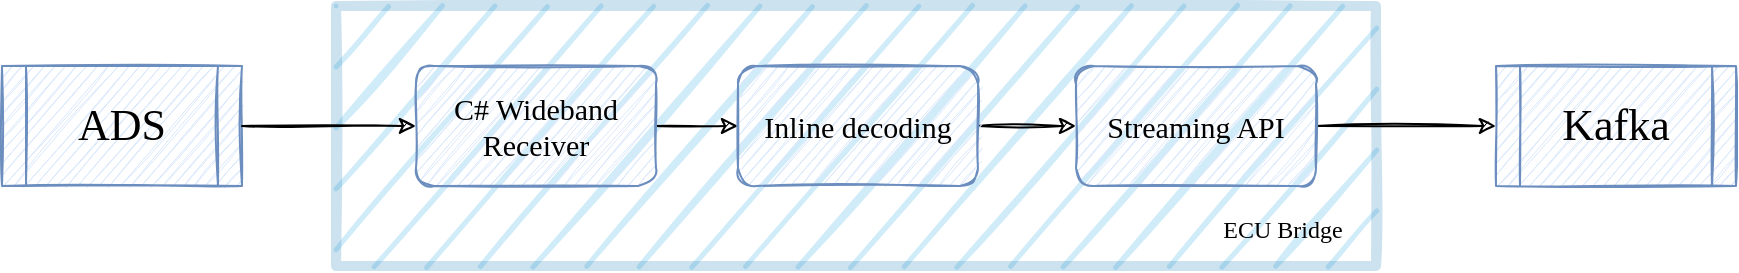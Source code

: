 <mxfile version="15.8.2" type="device"><diagram id="YwGS95V7L74120_J-SSq" name="intro"><mxGraphModel dx="1422" dy="705" grid="1" gridSize="10" guides="1" tooltips="1" connect="1" arrows="1" fold="1" page="1" pageScale="1" pageWidth="1654" pageHeight="1169" math="0" shadow="0"><root><mxCell id="0"/><mxCell id="1" parent="0"/><mxCell id="7Iot3GpaVfQU5DV1Gxr4-2" value="" style="rounded=0;whiteSpace=wrap;html=1;sketch=1;strokeWidth=5;strokeColor=#006EAF;fontFamily=pangolin, cursive;align=right;labelPosition=right;verticalLabelPosition=bottom;verticalAlign=top;fillColor=#1ba1e2;fontColor=#ffffff;opacity=20;" vertex="1" parent="1"><mxGeometry x="470" y="280" width="520" height="130" as="geometry"/></mxCell><mxCell id="7Iot3GpaVfQU5DV1Gxr4-9" value="" style="edgeStyle=orthogonalEdgeStyle;rounded=0;orthogonalLoop=1;jettySize=auto;html=1;entryX=0;entryY=0.5;entryDx=0;entryDy=0;sketch=1;" edge="1" parent="1" source="z5FCvfFWmcggTqftbsSy-3" target="7Iot3GpaVfQU5DV1Gxr4-10"><mxGeometry relative="1" as="geometry"><mxPoint x="670" y="340" as="targetPoint"/></mxGeometry></mxCell><mxCell id="7Iot3GpaVfQU5DV1Gxr4-1" value="&lt;font face=&quot;pangolin, cursive&quot; style=&quot;font-size: 22px&quot;&gt;ADS&lt;/font&gt;" style="shape=process;whiteSpace=wrap;html=1;backgroundOutline=1;sketch=1;fillColor=#dae8fc;strokeColor=#6c8ebf;" vertex="1" parent="1"><mxGeometry x="303" y="310" width="120" height="60" as="geometry"/></mxCell><mxCell id="7Iot3GpaVfQU5DV1Gxr4-5" value="&lt;font style=&quot;font-size: 22px&quot; face=&quot;pangolin, cursive&quot;&gt;Kafka&lt;/font&gt;" style="shape=process;whiteSpace=wrap;html=1;backgroundOutline=1;sketch=1;fillColor=#dae8fc;strokeColor=#6c8ebf;" vertex="1" parent="1"><mxGeometry x="1050" y="310" width="120" height="60" as="geometry"/></mxCell><mxCell id="7Iot3GpaVfQU5DV1Gxr4-6" value="" style="endArrow=classic;html=1;rounded=0;entryX=0;entryY=0.5;entryDx=0;entryDy=0;sketch=1;" edge="1" parent="1" target="7Iot3GpaVfQU5DV1Gxr4-5"><mxGeometry width="50" height="50" relative="1" as="geometry"><mxPoint x="960" y="340" as="sourcePoint"/><mxPoint x="1010" y="290" as="targetPoint"/></mxGeometry></mxCell><mxCell id="7Iot3GpaVfQU5DV1Gxr4-7" value="" style="endArrow=classic;html=1;rounded=0;exitX=1;exitY=0.5;exitDx=0;exitDy=0;sketch=1;" edge="1" parent="1" source="7Iot3GpaVfQU5DV1Gxr4-1"><mxGeometry width="50" height="50" relative="1" as="geometry"><mxPoint x="400" y="339.5" as="sourcePoint"/><mxPoint x="510" y="340" as="targetPoint"/></mxGeometry></mxCell><mxCell id="7Iot3GpaVfQU5DV1Gxr4-14" value="" style="endArrow=classic;html=1;rounded=0;entryX=0;entryY=0.5;entryDx=0;entryDy=0;exitX=1;exitY=0.5;exitDx=0;exitDy=0;sketch=1;" edge="1" parent="1" source="7Iot3GpaVfQU5DV1Gxr4-10" target="7Iot3GpaVfQU5DV1Gxr4-4"><mxGeometry width="50" height="50" relative="1" as="geometry"><mxPoint x="740" y="380" as="sourcePoint"/><mxPoint x="790" y="330" as="targetPoint"/></mxGeometry></mxCell><mxCell id="7Iot3GpaVfQU5DV1Gxr4-15" value="&lt;font face=&quot;pangolin, cursive&quot;&gt;ECU Bridge&lt;/font&gt;" style="text;html=1;strokeColor=none;fillColor=none;align=center;verticalAlign=middle;whiteSpace=wrap;rounded=0;sketch=1;" vertex="1" parent="1"><mxGeometry x="900" y="377" width="87" height="30" as="geometry"/></mxCell><mxCell id="z5FCvfFWmcggTqftbsSy-3" value="&lt;font style=&quot;font-size: 15px&quot; face=&quot;pangolin, cursive&quot;&gt;C# Wideband Receiver&lt;/font&gt;" style="rounded=1;whiteSpace=wrap;html=1;sketch=1;fillColor=#dae8fc;strokeColor=#6c8ebf;" parent="1" vertex="1"><mxGeometry x="510" y="310" width="120" height="60" as="geometry"/></mxCell><mxCell id="7Iot3GpaVfQU5DV1Gxr4-4" value="&lt;font face=&quot;pangolin, cursive&quot; style=&quot;font-size: 15px&quot;&gt;Streaming API&lt;/font&gt;" style="rounded=1;whiteSpace=wrap;html=1;sketch=1;fillColor=#dae8fc;strokeColor=#6c8ebf;" vertex="1" parent="1"><mxGeometry x="840" y="310" width="120" height="60" as="geometry"/></mxCell><mxCell id="7Iot3GpaVfQU5DV1Gxr4-10" value="&lt;font style=&quot;font-size: 15px&quot; face=&quot;pangolin, cursive&quot;&gt;Inline decoding&lt;/font&gt;" style="rounded=1;whiteSpace=wrap;html=1;sketch=1;fillColor=#dae8fc;strokeColor=#6c8ebf;" vertex="1" parent="1"><mxGeometry x="671" y="310" width="120" height="60" as="geometry"/></mxCell></root></mxGraphModel></diagram></mxfile>